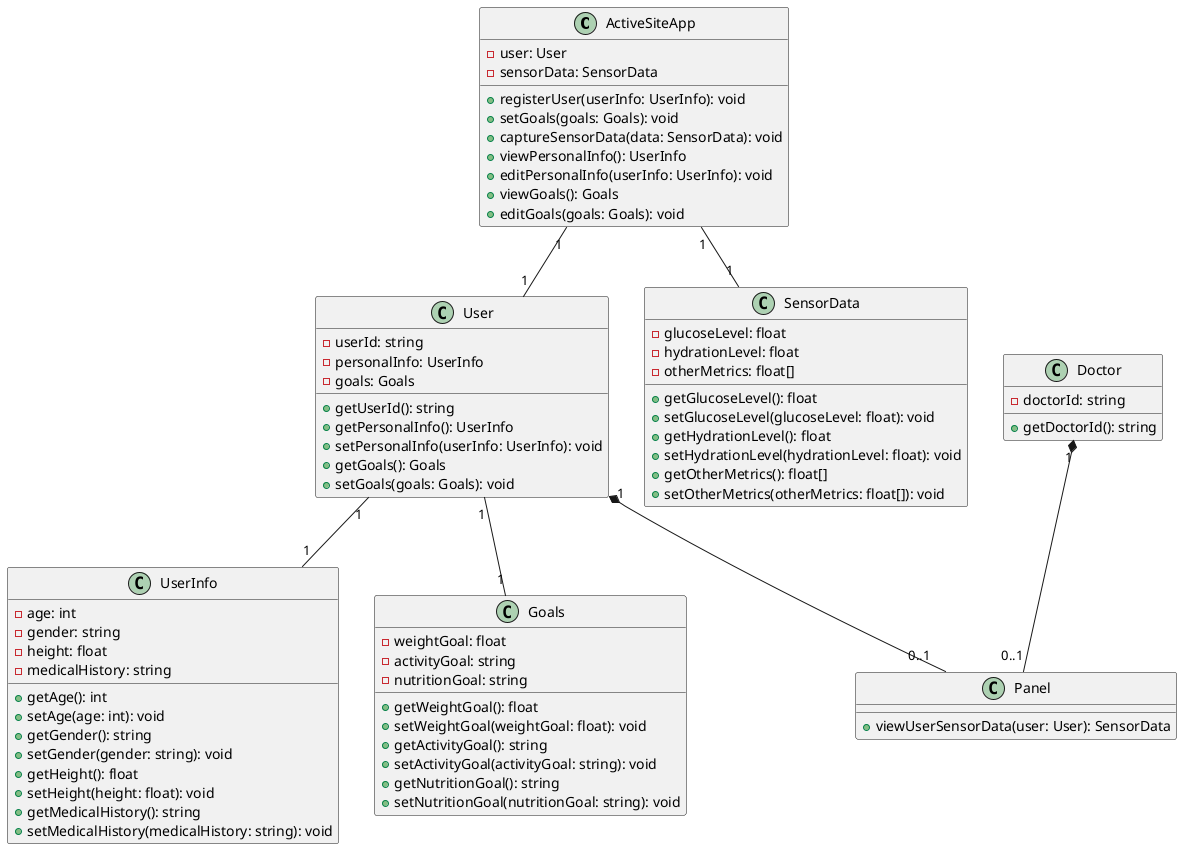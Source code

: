 @startuml

class ActiveSiteApp {
  - user: User
  - sensorData: SensorData
  + registerUser(userInfo: UserInfo): void
  + setGoals(goals: Goals): void
  + captureSensorData(data: SensorData): void
  + viewPersonalInfo(): UserInfo
  + editPersonalInfo(userInfo: UserInfo): void
  + viewGoals(): Goals
  + editGoals(goals: Goals): void
}

class User {
  - userId: string
  - personalInfo: UserInfo
  - goals: Goals
  + getUserId(): string
  + getPersonalInfo(): UserInfo
  + setPersonalInfo(userInfo: UserInfo): void
  + getGoals(): Goals
  + setGoals(goals: Goals): void
}

class SensorData {
  - glucoseLevel: float
  - hydrationLevel: float
  - otherMetrics: float[]
  + getGlucoseLevel(): float
  + setGlucoseLevel(glucoseLevel: float): void
  + getHydrationLevel(): float
  + setHydrationLevel(hydrationLevel: float): void
  + getOtherMetrics(): float[]
  + setOtherMetrics(otherMetrics: float[]): void
}

class UserInfo {
  - age: int
  - gender: string
  - height: float
  - medicalHistory: string
  + getAge(): int
  + setAge(age: int): void
  + getGender(): string
  + setGender(gender: string): void
  + getHeight(): float
  + setHeight(height: float): void
  + getMedicalHistory(): string
  + setMedicalHistory(medicalHistory: string): void
}

class Goals {
  - weightGoal: float
  - activityGoal: string
  - nutritionGoal: string
  + getWeightGoal(): float
  + setWeightGoal(weightGoal: float): void
  + getActivityGoal(): string
  + setActivityGoal(activityGoal: string): void
  + getNutritionGoal(): string
  + setNutritionGoal(nutritionGoal: string): void
}

class Panel {
  + viewUserSensorData(user: User): SensorData
}

class Doctor {
  - doctorId: string
  + getDoctorId(): string
}

ActiveSiteApp "1" -- "1" User
ActiveSiteApp "1" -- "1" SensorData
User "1" -- "1" UserInfo
User "1" -- "1" Goals
User "1" *-- "0..1" Panel
Doctor "1" *-- "0..1" Panel

@enduml
